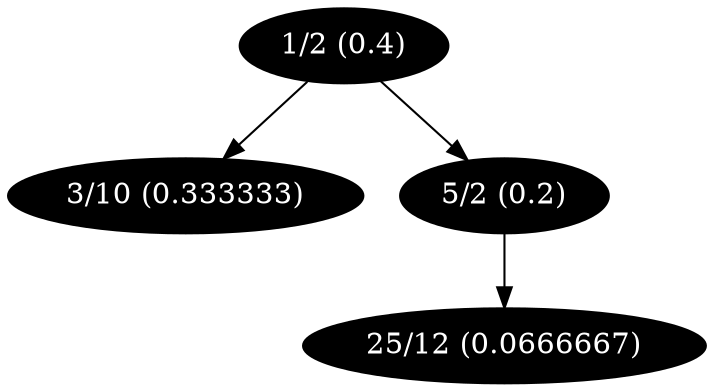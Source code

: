 digraph G {
	"1/2 (0.4)" [style=filled, fillcolor=black, fontcolor=white];
	"1/2 (0.4)" -> "3/10 (0.333333)";
	"3/10 (0.333333)" [style=filled, fillcolor=black, fontcolor=white];
	"1/2 (0.4)" -> "5/2 (0.2)";
	"5/2 (0.2)" [style=filled, fillcolor=black, fontcolor=white];
	"5/2 (0.2)" -> "25/12 (0.0666667)";
	"25/12 (0.0666667)" [style=filled, fillcolor=black, fontcolor=white];
}
